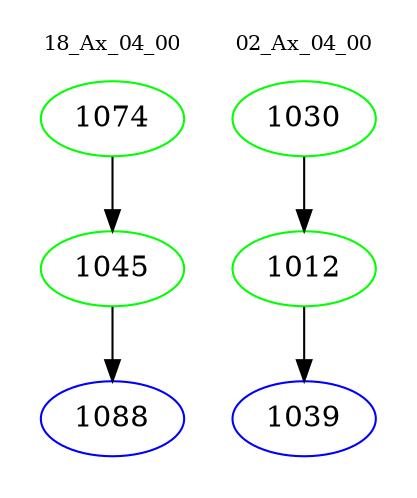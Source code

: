 digraph{
subgraph cluster_0 {
color = white
label = "18_Ax_04_00";
fontsize=10;
T0_1074 [label="1074", color="green"]
T0_1074 -> T0_1045 [color="black"]
T0_1045 [label="1045", color="green"]
T0_1045 -> T0_1088 [color="black"]
T0_1088 [label="1088", color="blue"]
}
subgraph cluster_1 {
color = white
label = "02_Ax_04_00";
fontsize=10;
T1_1030 [label="1030", color="green"]
T1_1030 -> T1_1012 [color="black"]
T1_1012 [label="1012", color="green"]
T1_1012 -> T1_1039 [color="black"]
T1_1039 [label="1039", color="blue"]
}
}
